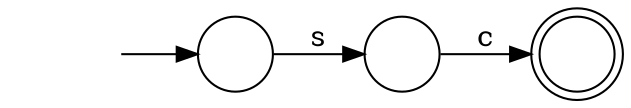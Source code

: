 digraph Automaton {
  rankdir = LR;
  0 [shape=doublecircle,label=""];
  1 [shape=circle,label=""];
  initial [shape=plaintext,label=""];
  initial -> 1
  1 -> 2 [label="s"]
  2 [shape=circle,label=""];
  2 -> 0 [label="c"]
}
